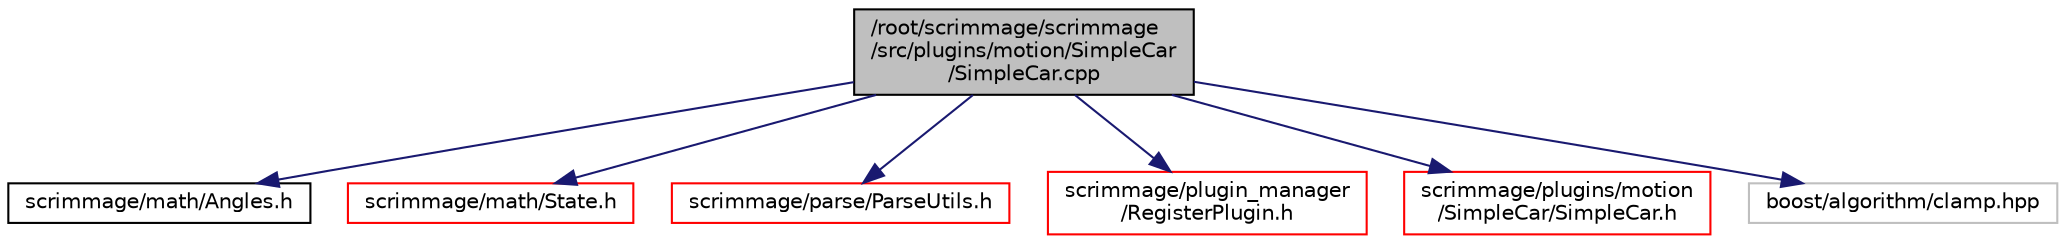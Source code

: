 digraph "/root/scrimmage/scrimmage/src/plugins/motion/SimpleCar/SimpleCar.cpp"
{
 // LATEX_PDF_SIZE
  edge [fontname="Helvetica",fontsize="10",labelfontname="Helvetica",labelfontsize="10"];
  node [fontname="Helvetica",fontsize="10",shape=record];
  Node1 [label="/root/scrimmage/scrimmage\l/src/plugins/motion/SimpleCar\l/SimpleCar.cpp",height=0.2,width=0.4,color="black", fillcolor="grey75", style="filled", fontcolor="black",tooltip="Brief file description."];
  Node1 -> Node2 [color="midnightblue",fontsize="10",style="solid",fontname="Helvetica"];
  Node2 [label="scrimmage/math/Angles.h",height=0.2,width=0.4,color="black", fillcolor="white", style="filled",URL="$Angles_8h.html",tooltip="Brief file description."];
  Node1 -> Node3 [color="midnightblue",fontsize="10",style="solid",fontname="Helvetica"];
  Node3 [label="scrimmage/math/State.h",height=0.2,width=0.4,color="red", fillcolor="white", style="filled",URL="$State_8h.html",tooltip="Brief file description."];
  Node1 -> Node10 [color="midnightblue",fontsize="10",style="solid",fontname="Helvetica"];
  Node10 [label="scrimmage/parse/ParseUtils.h",height=0.2,width=0.4,color="red", fillcolor="white", style="filled",URL="$ParseUtils_8h.html",tooltip="Brief file description."];
  Node1 -> Node16 [color="midnightblue",fontsize="10",style="solid",fontname="Helvetica"];
  Node16 [label="scrimmage/plugin_manager\l/RegisterPlugin.h",height=0.2,width=0.4,color="red", fillcolor="white", style="filled",URL="$RegisterPlugin_8h.html",tooltip="Brief file description."];
  Node1 -> Node17 [color="midnightblue",fontsize="10",style="solid",fontname="Helvetica"];
  Node17 [label="scrimmage/plugins/motion\l/SimpleCar/SimpleCar.h",height=0.2,width=0.4,color="red", fillcolor="white", style="filled",URL="$SimpleCar_8h.html",tooltip="Brief file description."];
  Node1 -> Node41 [color="midnightblue",fontsize="10",style="solid",fontname="Helvetica"];
  Node41 [label="boost/algorithm/clamp.hpp",height=0.2,width=0.4,color="grey75", fillcolor="white", style="filled",tooltip=" "];
}
